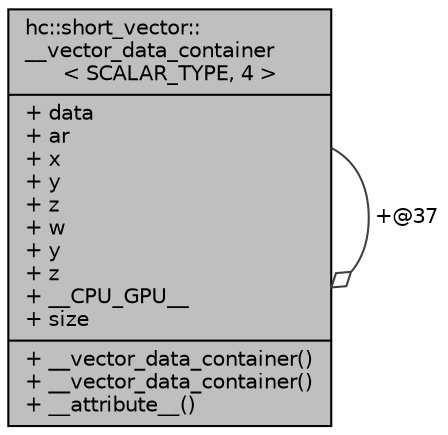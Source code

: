 digraph "hc::short_vector::__vector_data_container&lt; SCALAR_TYPE, 4 &gt;"
{
  edge [fontname="Helvetica",fontsize="10",labelfontname="Helvetica",labelfontsize="10"];
  node [fontname="Helvetica",fontsize="10",shape=record];
  Node1 [label="{hc::short_vector::\l__vector_data_container\l\< SCALAR_TYPE, 4 \>\n|+ data\l+ ar\l+ x\l+ y\l+ z\l+ w\l+ y\l+ z\l+ __CPU_GPU__\l+ size\l|+ __vector_data_container()\l+ __vector_data_container()\l+ __attribute__()\l}",height=0.2,width=0.4,color="black", fillcolor="grey75", style="filled", fontcolor="black"];
  Node1 -> Node1 [color="grey25",fontsize="10",style="solid",label=" +@37" ,arrowhead="odiamond",fontname="Helvetica"];
}
